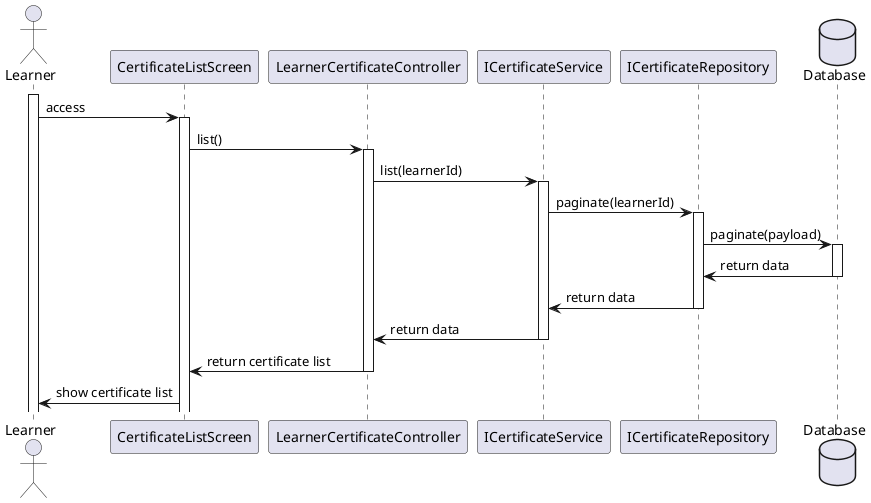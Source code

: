 @startuml

actor Learner
participant CertificateListScreen
participant LearnerCertificateController
participant ICertificateService
participant ICertificateRepository
database Database

activate Learner
Learner -> CertificateListScreen: access
activate CertificateListScreen
CertificateListScreen -> LearnerCertificateController: list()
activate LearnerCertificateController
LearnerCertificateController -> ICertificateService: list(learnerId)
activate ICertificateService
ICertificateService -> ICertificateRepository: paginate(learnerId)
activate ICertificateRepository
ICertificateRepository -> Database: paginate(payload)
activate Database
Database -> ICertificateRepository: return data
deactivate Database
ICertificateRepository -> ICertificateService: return data
deactivate ICertificateRepository
ICertificateService -> LearnerCertificateController: return data
deactivate ICertificateService
LearnerCertificateController -> CertificateListScreen: return certificate list
deactivate LearnerCertificateController
CertificateListScreen -> Learner: show certificate list

@enduml